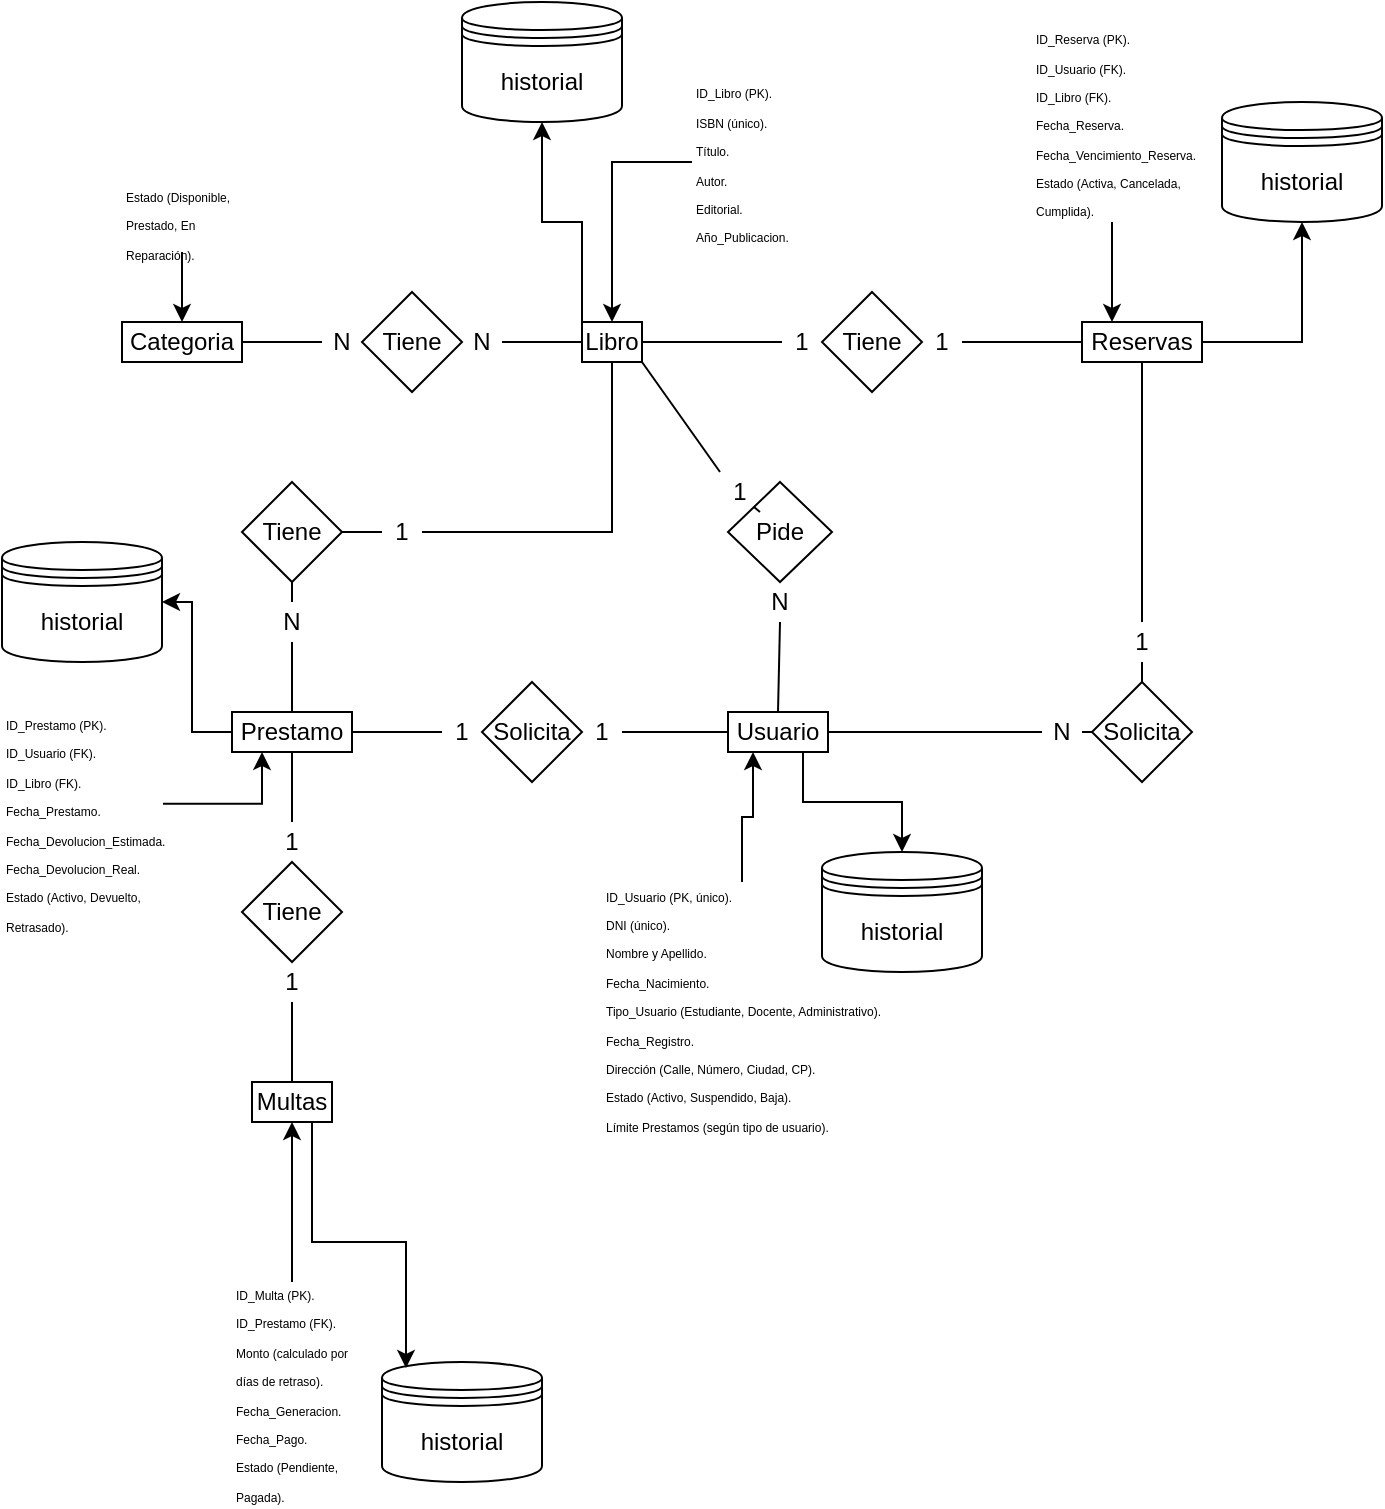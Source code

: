 <mxfile version="27.0.2">
  <diagram name="Página-1" id="T5g_uMiq-Rvw8bGD6Cds">
    <mxGraphModel dx="1426" dy="1952" grid="1" gridSize="10" guides="1" tooltips="1" connect="1" arrows="1" fold="1" page="1" pageScale="1" pageWidth="827" pageHeight="1169" math="0" shadow="0">
      <root>
        <mxCell id="0" />
        <mxCell id="1" parent="0" />
        <mxCell id="bhCfKiLjE3eME5-L3X8l-230" style="edgeStyle=orthogonalEdgeStyle;rounded=0;orthogonalLoop=1;jettySize=auto;html=1;exitX=0.5;exitY=0;exitDx=0;exitDy=0;entryX=0.25;entryY=1;entryDx=0;entryDy=0;" edge="1" parent="1" source="bhCfKiLjE3eME5-L3X8l-154" target="bhCfKiLjE3eME5-L3X8l-155">
          <mxGeometry relative="1" as="geometry" />
        </mxCell>
        <mxCell id="bhCfKiLjE3eME5-L3X8l-154" value="&lt;font style=&quot;font-size: 6px;&quot;&gt;ID_Usuario (PK, único).&lt;br&gt;DNI (único).&lt;br&gt;Nombre y Apellido.&lt;br&gt;Fecha_Nacimiento.&lt;br&gt;Tipo_Usuario (Estudiante, Docente, Administrativo).&lt;br&gt;Fecha_Registro.&lt;br&gt;Dirección (Calle, Número, Ciudad, CP).&lt;br&gt;Estado (Activo, Suspendido, Baja).&lt;br&gt;Límite Prestamos (según tipo de usuario).&lt;/font&gt;&lt;div&gt;&lt;br&gt;&lt;/div&gt;" style="text;html=1;align=left;verticalAlign=middle;whiteSpace=wrap;rounded=0;" vertex="1" parent="1">
          <mxGeometry x="300" y="340" width="140" height="140" as="geometry" />
        </mxCell>
        <mxCell id="bhCfKiLjE3eME5-L3X8l-229" style="edgeStyle=orthogonalEdgeStyle;rounded=0;orthogonalLoop=1;jettySize=auto;html=1;exitX=0.75;exitY=1;exitDx=0;exitDy=0;entryX=0.5;entryY=0;entryDx=0;entryDy=0;" edge="1" parent="1" source="bhCfKiLjE3eME5-L3X8l-155" target="bhCfKiLjE3eME5-L3X8l-175">
          <mxGeometry relative="1" as="geometry" />
        </mxCell>
        <mxCell id="bhCfKiLjE3eME5-L3X8l-155" value="Usuario" style="rounded=0;whiteSpace=wrap;html=1;" vertex="1" parent="1">
          <mxGeometry x="363" y="255" width="50" height="20" as="geometry" />
        </mxCell>
        <mxCell id="bhCfKiLjE3eME5-L3X8l-189" style="edgeStyle=orthogonalEdgeStyle;rounded=0;orthogonalLoop=1;jettySize=auto;html=1;exitX=0;exitY=0;exitDx=0;exitDy=0;entryX=0.5;entryY=1;entryDx=0;entryDy=0;" edge="1" parent="1" source="bhCfKiLjE3eME5-L3X8l-157" target="bhCfKiLjE3eME5-L3X8l-176">
          <mxGeometry relative="1" as="geometry" />
        </mxCell>
        <mxCell id="bhCfKiLjE3eME5-L3X8l-157" value="Libro" style="rounded=0;whiteSpace=wrap;html=1;" vertex="1" parent="1">
          <mxGeometry x="290" y="60" width="30" height="20" as="geometry" />
        </mxCell>
        <mxCell id="bhCfKiLjE3eME5-L3X8l-159" style="edgeStyle=orthogonalEdgeStyle;rounded=0;orthogonalLoop=1;jettySize=auto;html=1;entryX=0.5;entryY=0;entryDx=0;entryDy=0;" edge="1" parent="1" source="bhCfKiLjE3eME5-L3X8l-158" target="bhCfKiLjE3eME5-L3X8l-157">
          <mxGeometry relative="1" as="geometry" />
        </mxCell>
        <mxCell id="bhCfKiLjE3eME5-L3X8l-158" value="&lt;font style=&quot;font-size: 6px;&quot;&gt;ID_Libro (PK).&amp;nbsp;&lt;/font&gt;&lt;div&gt;&lt;font style=&quot;font-size: 6px;&quot;&gt;ISBN (único).&amp;nbsp;&lt;/font&gt;&lt;/div&gt;&lt;div&gt;&lt;font style=&quot;font-size: 6px;&quot;&gt;Título.&amp;nbsp;&lt;/font&gt;&lt;/div&gt;&lt;div&gt;&lt;font style=&quot;font-size: 6px;&quot;&gt;Autor.&amp;nbsp;&lt;/font&gt;&lt;/div&gt;&lt;div&gt;&lt;font style=&quot;font-size: 6px;&quot;&gt;Editorial.&lt;br&gt;Año_Publicacion.&lt;/font&gt;&lt;/div&gt;" style="text;html=1;align=left;verticalAlign=middle;whiteSpace=wrap;rounded=0;" vertex="1" parent="1">
          <mxGeometry x="345" y="-60" width="50" height="80" as="geometry" />
        </mxCell>
        <mxCell id="bhCfKiLjE3eME5-L3X8l-160" value="Categoria" style="rounded=0;whiteSpace=wrap;html=1;" vertex="1" parent="1">
          <mxGeometry x="60" y="60" width="60" height="20" as="geometry" />
        </mxCell>
        <mxCell id="bhCfKiLjE3eME5-L3X8l-162" style="edgeStyle=orthogonalEdgeStyle;rounded=0;orthogonalLoop=1;jettySize=auto;html=1;exitX=0.5;exitY=1;exitDx=0;exitDy=0;entryX=0.5;entryY=0;entryDx=0;entryDy=0;" edge="1" parent="1" source="bhCfKiLjE3eME5-L3X8l-161" target="bhCfKiLjE3eME5-L3X8l-160">
          <mxGeometry relative="1" as="geometry" />
        </mxCell>
        <mxCell id="bhCfKiLjE3eME5-L3X8l-161" value="&lt;font style=&quot;font-size: 6px;&quot;&gt;Estado (Disponible, Prestado, En Reparación).&lt;br/&gt;&lt;/font&gt;" style="text;html=1;align=left;verticalAlign=middle;whiteSpace=wrap;rounded=0;" vertex="1" parent="1">
          <mxGeometry x="60" y="-5" width="60" height="30" as="geometry" />
        </mxCell>
        <mxCell id="bhCfKiLjE3eME5-L3X8l-233" style="edgeStyle=orthogonalEdgeStyle;rounded=0;orthogonalLoop=1;jettySize=auto;html=1;exitX=0;exitY=0.5;exitDx=0;exitDy=0;entryX=1;entryY=0.5;entryDx=0;entryDy=0;" edge="1" parent="1" source="bhCfKiLjE3eME5-L3X8l-163" target="bhCfKiLjE3eME5-L3X8l-178">
          <mxGeometry relative="1" as="geometry">
            <Array as="points">
              <mxPoint x="95" y="265" />
              <mxPoint x="95" y="200" />
            </Array>
          </mxGeometry>
        </mxCell>
        <mxCell id="bhCfKiLjE3eME5-L3X8l-163" value="Prestamo" style="rounded=0;whiteSpace=wrap;html=1;" vertex="1" parent="1">
          <mxGeometry x="115" y="255" width="60" height="20" as="geometry" />
        </mxCell>
        <mxCell id="bhCfKiLjE3eME5-L3X8l-232" style="edgeStyle=orthogonalEdgeStyle;rounded=0;orthogonalLoop=1;jettySize=auto;html=1;exitX=1.006;exitY=0.417;exitDx=0;exitDy=0;entryX=0.25;entryY=1;entryDx=0;entryDy=0;exitPerimeter=0;" edge="1" parent="1" source="bhCfKiLjE3eME5-L3X8l-164" target="bhCfKiLjE3eME5-L3X8l-163">
          <mxGeometry relative="1" as="geometry" />
        </mxCell>
        <mxCell id="bhCfKiLjE3eME5-L3X8l-164" value="&lt;font style=&quot;font-size: 6px;&quot;&gt;ID_Prestamo (PK).&lt;br/&gt;ID_Usuario (FK).&lt;br/&gt;ID_Libro (FK).&lt;br/&gt;Fecha_Prestamo.&lt;br/&gt;Fecha_Devolucion_Estimada.&lt;br/&gt;Fecha_Devolucion_Real.&lt;br/&gt;Estado (Activo, Devuelto, Retrasado).&lt;/font&gt;" style="text;html=1;align=left;verticalAlign=middle;whiteSpace=wrap;rounded=0;" vertex="1" parent="1">
          <mxGeometry y="255" width="80" height="110" as="geometry" />
        </mxCell>
        <mxCell id="bhCfKiLjE3eME5-L3X8l-166" value="Multas" style="rounded=0;whiteSpace=wrap;html=1;" vertex="1" parent="1">
          <mxGeometry x="125" y="440" width="40" height="20" as="geometry" />
        </mxCell>
        <mxCell id="bhCfKiLjE3eME5-L3X8l-193" style="edgeStyle=orthogonalEdgeStyle;rounded=0;orthogonalLoop=1;jettySize=auto;html=1;exitX=0.5;exitY=0;exitDx=0;exitDy=0;entryX=0.5;entryY=1;entryDx=0;entryDy=0;" edge="1" parent="1" source="bhCfKiLjE3eME5-L3X8l-167" target="bhCfKiLjE3eME5-L3X8l-166">
          <mxGeometry relative="1" as="geometry" />
        </mxCell>
        <mxCell id="bhCfKiLjE3eME5-L3X8l-167" value="&lt;font style=&quot;font-size: 6px;&quot;&gt;ID_Multa (PK).&lt;br/&gt;ID_Prestamo (FK).&lt;br/&gt;Monto (calculado por días de retraso).&lt;br/&gt;Fecha_Generacion.&lt;br/&gt;Fecha_Pago.&lt;br/&gt;Estado (Pendiente, Pagada).&lt;/font&gt;" style="text;html=1;align=left;verticalAlign=middle;whiteSpace=wrap;rounded=0;" vertex="1" parent="1">
          <mxGeometry x="115" y="540" width="60" height="110" as="geometry" />
        </mxCell>
        <mxCell id="bhCfKiLjE3eME5-L3X8l-234" style="edgeStyle=orthogonalEdgeStyle;rounded=0;orthogonalLoop=1;jettySize=auto;html=1;exitX=1;exitY=0.5;exitDx=0;exitDy=0;entryX=0.5;entryY=1;entryDx=0;entryDy=0;" edge="1" parent="1" source="bhCfKiLjE3eME5-L3X8l-169" target="bhCfKiLjE3eME5-L3X8l-173">
          <mxGeometry relative="1" as="geometry" />
        </mxCell>
        <mxCell id="bhCfKiLjE3eME5-L3X8l-169" value="Reservas" style="rounded=0;whiteSpace=wrap;html=1;" vertex="1" parent="1">
          <mxGeometry x="540" y="60" width="60" height="20" as="geometry" />
        </mxCell>
        <mxCell id="bhCfKiLjE3eME5-L3X8l-235" style="edgeStyle=orthogonalEdgeStyle;rounded=0;orthogonalLoop=1;jettySize=auto;html=1;exitX=0.5;exitY=1;exitDx=0;exitDy=0;entryX=0.25;entryY=0;entryDx=0;entryDy=0;" edge="1" parent="1" source="bhCfKiLjE3eME5-L3X8l-170" target="bhCfKiLjE3eME5-L3X8l-169">
          <mxGeometry relative="1" as="geometry" />
        </mxCell>
        <mxCell id="bhCfKiLjE3eME5-L3X8l-170" value="&lt;font style=&quot;font-size: 6px;&quot;&gt;ID_Reserva (PK).&lt;br/&gt;ID_Usuario (FK).&lt;br/&gt;ID_Libro (FK).&lt;br/&gt;Fecha_Reserva.&lt;br/&gt;Fecha_Vencimiento_Reserva.&lt;br/&gt;Estado (Activa, Cancelada, Cumplida).&lt;/font&gt;" style="text;html=1;align=left;verticalAlign=middle;whiteSpace=wrap;rounded=0;" vertex="1" parent="1">
          <mxGeometry x="515" y="-90" width="80" height="100" as="geometry" />
        </mxCell>
        <mxCell id="bhCfKiLjE3eME5-L3X8l-173" value="historial" style="shape=datastore;whiteSpace=wrap;html=1;" vertex="1" parent="1">
          <mxGeometry x="610" y="-50" width="80" height="60" as="geometry" />
        </mxCell>
        <mxCell id="bhCfKiLjE3eME5-L3X8l-174" value="historial" style="shape=datastore;whiteSpace=wrap;html=1;" vertex="1" parent="1">
          <mxGeometry x="190" y="580" width="80" height="60" as="geometry" />
        </mxCell>
        <mxCell id="bhCfKiLjE3eME5-L3X8l-175" value="historial" style="shape=datastore;whiteSpace=wrap;html=1;" vertex="1" parent="1">
          <mxGeometry x="410" y="325" width="80" height="60" as="geometry" />
        </mxCell>
        <mxCell id="bhCfKiLjE3eME5-L3X8l-176" value="historial" style="shape=datastore;whiteSpace=wrap;html=1;" vertex="1" parent="1">
          <mxGeometry x="230" y="-100" width="80" height="60" as="geometry" />
        </mxCell>
        <mxCell id="bhCfKiLjE3eME5-L3X8l-178" value="historial" style="shape=datastore;whiteSpace=wrap;html=1;" vertex="1" parent="1">
          <mxGeometry y="170" width="80" height="60" as="geometry" />
        </mxCell>
        <mxCell id="bhCfKiLjE3eME5-L3X8l-183" value="Pide" style="rhombus;whiteSpace=wrap;html=1;" vertex="1" parent="1">
          <mxGeometry x="363" y="140" width="52" height="50" as="geometry" />
        </mxCell>
        <mxCell id="bhCfKiLjE3eME5-L3X8l-190" value="Solicita" style="rhombus;whiteSpace=wrap;html=1;" vertex="1" parent="1">
          <mxGeometry x="545" y="240" width="50" height="50" as="geometry" />
        </mxCell>
        <mxCell id="bhCfKiLjE3eME5-L3X8l-191" value="Tiene" style="rhombus;whiteSpace=wrap;html=1;" vertex="1" parent="1">
          <mxGeometry x="120" y="330" width="50" height="50" as="geometry" />
        </mxCell>
        <mxCell id="bhCfKiLjE3eME5-L3X8l-194" style="edgeStyle=orthogonalEdgeStyle;rounded=0;orthogonalLoop=1;jettySize=auto;html=1;exitX=0.75;exitY=1;exitDx=0;exitDy=0;entryX=0.15;entryY=0.05;entryDx=0;entryDy=0;entryPerimeter=0;" edge="1" parent="1" source="bhCfKiLjE3eME5-L3X8l-166" target="bhCfKiLjE3eME5-L3X8l-174">
          <mxGeometry relative="1" as="geometry" />
        </mxCell>
        <mxCell id="bhCfKiLjE3eME5-L3X8l-203" value="Tiene" style="rhombus;whiteSpace=wrap;html=1;" vertex="1" parent="1">
          <mxGeometry x="410" y="45" width="50" height="50" as="geometry" />
        </mxCell>
        <mxCell id="bhCfKiLjE3eME5-L3X8l-208" value="Solicita" style="rhombus;whiteSpace=wrap;html=1;" vertex="1" parent="1">
          <mxGeometry x="240" y="240" width="50" height="50" as="geometry" />
        </mxCell>
        <mxCell id="bhCfKiLjE3eME5-L3X8l-210" value="Tiene" style="rhombus;whiteSpace=wrap;html=1;" vertex="1" parent="1">
          <mxGeometry x="180" y="45" width="50" height="50" as="geometry" />
        </mxCell>
        <mxCell id="bhCfKiLjE3eME5-L3X8l-214" value="Tiene" style="rhombus;whiteSpace=wrap;html=1;" vertex="1" parent="1">
          <mxGeometry x="120" y="140" width="50" height="50" as="geometry" />
        </mxCell>
        <mxCell id="bhCfKiLjE3eME5-L3X8l-215" value="" style="endArrow=none;html=1;rounded=0;exitX=1;exitY=0.5;exitDx=0;exitDy=0;entryX=0;entryY=0.5;entryDx=0;entryDy=0;" edge="1" parent="1" source="bhCfKiLjE3eME5-L3X8l-236" target="bhCfKiLjE3eME5-L3X8l-155">
          <mxGeometry width="50" height="50" relative="1" as="geometry">
            <mxPoint x="320" y="290" as="sourcePoint" />
            <mxPoint x="370" y="240" as="targetPoint" />
          </mxGeometry>
        </mxCell>
        <mxCell id="bhCfKiLjE3eME5-L3X8l-216" value="" style="endArrow=none;html=1;rounded=0;exitX=1;exitY=0.5;exitDx=0;exitDy=0;entryX=0;entryY=0.5;entryDx=0;entryDy=0;" edge="1" parent="1" source="bhCfKiLjE3eME5-L3X8l-239" target="bhCfKiLjE3eME5-L3X8l-208">
          <mxGeometry width="50" height="50" relative="1" as="geometry">
            <mxPoint x="300" y="275" as="sourcePoint" />
            <mxPoint x="360" y="310" as="targetPoint" />
            <Array as="points" />
          </mxGeometry>
        </mxCell>
        <mxCell id="bhCfKiLjE3eME5-L3X8l-217" value="" style="endArrow=none;html=1;rounded=0;exitX=0.5;exitY=1;exitDx=0;exitDy=0;entryX=0.5;entryY=0;entryDx=0;entryDy=0;" edge="1" parent="1" source="bhCfKiLjE3eME5-L3X8l-241" target="bhCfKiLjE3eME5-L3X8l-191">
          <mxGeometry width="50" height="50" relative="1" as="geometry">
            <mxPoint x="185" y="275" as="sourcePoint" />
            <mxPoint x="250" y="275" as="targetPoint" />
            <Array as="points" />
          </mxGeometry>
        </mxCell>
        <mxCell id="bhCfKiLjE3eME5-L3X8l-218" value="" style="endArrow=none;html=1;rounded=0;exitX=0.5;exitY=1;exitDx=0;exitDy=0;entryX=0.5;entryY=0;entryDx=0;entryDy=0;" edge="1" parent="1" source="bhCfKiLjE3eME5-L3X8l-243" target="bhCfKiLjE3eME5-L3X8l-166">
          <mxGeometry width="50" height="50" relative="1" as="geometry">
            <mxPoint x="195" y="285" as="sourcePoint" />
            <mxPoint x="260" y="285" as="targetPoint" />
            <Array as="points" />
          </mxGeometry>
        </mxCell>
        <mxCell id="bhCfKiLjE3eME5-L3X8l-219" value="" style="endArrow=none;html=1;rounded=0;entryX=0;entryY=0.5;entryDx=0;entryDy=0;exitX=1;exitY=0.5;exitDx=0;exitDy=0;" edge="1" parent="1" source="bhCfKiLjE3eME5-L3X8l-262" target="bhCfKiLjE3eME5-L3X8l-210">
          <mxGeometry width="50" height="50" relative="1" as="geometry">
            <mxPoint x="130" y="70" as="sourcePoint" />
            <mxPoint x="175" y="80" as="targetPoint" />
            <Array as="points" />
          </mxGeometry>
        </mxCell>
        <mxCell id="bhCfKiLjE3eME5-L3X8l-220" value="" style="endArrow=none;html=1;rounded=0;exitX=1;exitY=0.5;exitDx=0;exitDy=0;entryX=0;entryY=0.5;entryDx=0;entryDy=0;" edge="1" parent="1" source="bhCfKiLjE3eME5-L3X8l-264" target="bhCfKiLjE3eME5-L3X8l-157">
          <mxGeometry width="50" height="50" relative="1" as="geometry">
            <mxPoint x="290" y="140" as="sourcePoint" />
            <mxPoint x="355" y="140" as="targetPoint" />
            <Array as="points" />
          </mxGeometry>
        </mxCell>
        <mxCell id="bhCfKiLjE3eME5-L3X8l-221" value="" style="endArrow=none;html=1;rounded=0;exitX=1;exitY=0.5;exitDx=0;exitDy=0;entryX=0;entryY=0.5;entryDx=0;entryDy=0;" edge="1" parent="1" source="bhCfKiLjE3eME5-L3X8l-267" target="bhCfKiLjE3eME5-L3X8l-203">
          <mxGeometry width="50" height="50" relative="1" as="geometry">
            <mxPoint x="205" y="295" as="sourcePoint" />
            <mxPoint x="270" y="295" as="targetPoint" />
            <Array as="points" />
          </mxGeometry>
        </mxCell>
        <mxCell id="bhCfKiLjE3eME5-L3X8l-222" value="" style="endArrow=none;html=1;rounded=0;exitX=1;exitY=0.5;exitDx=0;exitDy=0;entryX=0;entryY=0.5;entryDx=0;entryDy=0;" edge="1" parent="1" source="bhCfKiLjE3eME5-L3X8l-266" target="bhCfKiLjE3eME5-L3X8l-169">
          <mxGeometry width="50" height="50" relative="1" as="geometry">
            <mxPoint x="215" y="305" as="sourcePoint" />
            <mxPoint x="510" y="70" as="targetPoint" />
            <Array as="points" />
          </mxGeometry>
        </mxCell>
        <mxCell id="bhCfKiLjE3eME5-L3X8l-223" value="" style="endArrow=none;html=1;rounded=0;exitX=0.5;exitY=1;exitDx=0;exitDy=0;entryX=0.5;entryY=0;entryDx=0;entryDy=0;" edge="1" parent="1" source="bhCfKiLjE3eME5-L3X8l-237" target="bhCfKiLjE3eME5-L3X8l-155">
          <mxGeometry width="50" height="50" relative="1" as="geometry">
            <mxPoint x="225" y="315" as="sourcePoint" />
            <mxPoint x="290" y="315" as="targetPoint" />
            <Array as="points" />
          </mxGeometry>
        </mxCell>
        <mxCell id="bhCfKiLjE3eME5-L3X8l-224" value="" style="endArrow=none;html=1;rounded=0;exitX=1;exitY=1;exitDx=0;exitDy=0;entryX=0;entryY=0;entryDx=0;entryDy=0;" edge="1" parent="1" source="bhCfKiLjE3eME5-L3X8l-247" target="bhCfKiLjE3eME5-L3X8l-183">
          <mxGeometry width="50" height="50" relative="1" as="geometry">
            <mxPoint x="235" y="325" as="sourcePoint" />
            <mxPoint x="300" y="325" as="targetPoint" />
            <Array as="points" />
          </mxGeometry>
        </mxCell>
        <mxCell id="bhCfKiLjE3eME5-L3X8l-225" value="" style="endArrow=none;html=1;rounded=0;exitX=1;exitY=0.5;exitDx=0;exitDy=0;entryX=0.5;entryY=1;entryDx=0;entryDy=0;" edge="1" parent="1" source="bhCfKiLjE3eME5-L3X8l-259" target="bhCfKiLjE3eME5-L3X8l-157">
          <mxGeometry width="50" height="50" relative="1" as="geometry">
            <mxPoint x="240" y="130.0" as="sourcePoint" />
            <mxPoint x="335" y="170" as="targetPoint" />
            <Array as="points">
              <mxPoint x="305" y="165" />
            </Array>
          </mxGeometry>
        </mxCell>
        <mxCell id="bhCfKiLjE3eME5-L3X8l-227" value="" style="endArrow=none;html=1;rounded=0;entryX=1;entryY=0.5;entryDx=0;entryDy=0;exitX=0;exitY=0.5;exitDx=0;exitDy=0;" edge="1" parent="1" source="bhCfKiLjE3eME5-L3X8l-274" target="bhCfKiLjE3eME5-L3X8l-155">
          <mxGeometry width="50" height="50" relative="1" as="geometry">
            <mxPoint x="320" y="360" as="sourcePoint" />
            <mxPoint x="370" y="310" as="targetPoint" />
          </mxGeometry>
        </mxCell>
        <mxCell id="bhCfKiLjE3eME5-L3X8l-228" value="" style="endArrow=none;html=1;rounded=0;entryX=0.5;entryY=1;entryDx=0;entryDy=0;exitX=0.5;exitY=0;exitDx=0;exitDy=0;" edge="1" parent="1" source="bhCfKiLjE3eME5-L3X8l-272" target="bhCfKiLjE3eME5-L3X8l-169">
          <mxGeometry width="50" height="50" relative="1" as="geometry">
            <mxPoint x="560" y="275" as="sourcePoint" />
            <mxPoint x="423" y="275" as="targetPoint" />
          </mxGeometry>
        </mxCell>
        <mxCell id="bhCfKiLjE3eME5-L3X8l-238" value="" style="endArrow=none;html=1;rounded=0;exitX=1;exitY=0.5;exitDx=0;exitDy=0;entryX=0;entryY=0.5;entryDx=0;entryDy=0;" edge="1" parent="1" source="bhCfKiLjE3eME5-L3X8l-208" target="bhCfKiLjE3eME5-L3X8l-236">
          <mxGeometry width="50" height="50" relative="1" as="geometry">
            <mxPoint x="290" y="265" as="sourcePoint" />
            <mxPoint x="363" y="265" as="targetPoint" />
          </mxGeometry>
        </mxCell>
        <mxCell id="bhCfKiLjE3eME5-L3X8l-236" value="1" style="text;html=1;align=center;verticalAlign=middle;whiteSpace=wrap;rounded=0;" vertex="1" parent="1">
          <mxGeometry x="290" y="255" width="20" height="20" as="geometry" />
        </mxCell>
        <mxCell id="bhCfKiLjE3eME5-L3X8l-240" value="" style="endArrow=none;html=1;rounded=0;exitX=1;exitY=0.5;exitDx=0;exitDy=0;entryX=0;entryY=0.5;entryDx=0;entryDy=0;" edge="1" parent="1" source="bhCfKiLjE3eME5-L3X8l-163" target="bhCfKiLjE3eME5-L3X8l-239">
          <mxGeometry width="50" height="50" relative="1" as="geometry">
            <mxPoint x="175" y="265" as="sourcePoint" />
            <mxPoint x="240" y="265" as="targetPoint" />
            <Array as="points" />
          </mxGeometry>
        </mxCell>
        <mxCell id="bhCfKiLjE3eME5-L3X8l-239" value="1" style="text;html=1;align=center;verticalAlign=middle;whiteSpace=wrap;rounded=0;" vertex="1" parent="1">
          <mxGeometry x="220" y="255" width="20" height="20" as="geometry" />
        </mxCell>
        <mxCell id="bhCfKiLjE3eME5-L3X8l-242" value="" style="endArrow=none;html=1;rounded=0;exitX=0.5;exitY=1;exitDx=0;exitDy=0;entryX=0.5;entryY=0;entryDx=0;entryDy=0;" edge="1" parent="1" source="bhCfKiLjE3eME5-L3X8l-163" target="bhCfKiLjE3eME5-L3X8l-241">
          <mxGeometry width="50" height="50" relative="1" as="geometry">
            <mxPoint x="145" y="275" as="sourcePoint" />
            <mxPoint x="145" y="330" as="targetPoint" />
            <Array as="points" />
          </mxGeometry>
        </mxCell>
        <mxCell id="bhCfKiLjE3eME5-L3X8l-241" value="1" style="text;html=1;align=center;verticalAlign=middle;whiteSpace=wrap;rounded=0;" vertex="1" parent="1">
          <mxGeometry x="135" y="310" width="20" height="20" as="geometry" />
        </mxCell>
        <mxCell id="bhCfKiLjE3eME5-L3X8l-244" value="" style="endArrow=none;html=1;rounded=0;exitX=0.5;exitY=1;exitDx=0;exitDy=0;entryX=0.5;entryY=0;entryDx=0;entryDy=0;" edge="1" parent="1" source="bhCfKiLjE3eME5-L3X8l-191" target="bhCfKiLjE3eME5-L3X8l-243">
          <mxGeometry width="50" height="50" relative="1" as="geometry">
            <mxPoint x="145" y="380" as="sourcePoint" />
            <mxPoint x="145" y="440" as="targetPoint" />
            <Array as="points" />
          </mxGeometry>
        </mxCell>
        <mxCell id="bhCfKiLjE3eME5-L3X8l-243" value="1" style="text;html=1;align=center;verticalAlign=middle;whiteSpace=wrap;rounded=0;" vertex="1" parent="1">
          <mxGeometry x="135" y="380" width="20" height="20" as="geometry" />
        </mxCell>
        <mxCell id="bhCfKiLjE3eME5-L3X8l-257" value="" style="endArrow=none;html=1;rounded=0;exitX=0.5;exitY=0;exitDx=0;exitDy=0;entryX=0.5;entryY=1;entryDx=0;entryDy=0;" edge="1" parent="1" source="bhCfKiLjE3eME5-L3X8l-250" target="bhCfKiLjE3eME5-L3X8l-214">
          <mxGeometry width="50" height="50" relative="1" as="geometry">
            <mxPoint x="320" y="220" as="sourcePoint" />
            <mxPoint x="370" y="170" as="targetPoint" />
          </mxGeometry>
        </mxCell>
        <mxCell id="bhCfKiLjE3eME5-L3X8l-258" value="" style="endArrow=none;html=1;rounded=0;exitX=0.5;exitY=0;exitDx=0;exitDy=0;entryX=0.5;entryY=1;entryDx=0;entryDy=0;" edge="1" parent="1" source="bhCfKiLjE3eME5-L3X8l-163" target="bhCfKiLjE3eME5-L3X8l-250">
          <mxGeometry width="50" height="50" relative="1" as="geometry">
            <mxPoint x="145" y="255" as="sourcePoint" />
            <mxPoint x="145" y="190" as="targetPoint" />
          </mxGeometry>
        </mxCell>
        <mxCell id="bhCfKiLjE3eME5-L3X8l-250" value="N" style="text;html=1;align=center;verticalAlign=middle;whiteSpace=wrap;rounded=0;" vertex="1" parent="1">
          <mxGeometry x="135" y="200" width="20" height="20" as="geometry" />
        </mxCell>
        <mxCell id="bhCfKiLjE3eME5-L3X8l-261" value="" style="endArrow=none;html=1;rounded=0;exitX=1;exitY=0.5;exitDx=0;exitDy=0;" edge="1" parent="1" source="bhCfKiLjE3eME5-L3X8l-214">
          <mxGeometry width="50" height="50" relative="1" as="geometry">
            <mxPoint x="170" y="165" as="sourcePoint" />
            <mxPoint x="190" y="165" as="targetPoint" />
            <Array as="points" />
          </mxGeometry>
        </mxCell>
        <mxCell id="bhCfKiLjE3eME5-L3X8l-259" value="1" style="text;html=1;align=center;verticalAlign=middle;whiteSpace=wrap;rounded=0;" vertex="1" parent="1">
          <mxGeometry x="190" y="155" width="20" height="20" as="geometry" />
        </mxCell>
        <mxCell id="bhCfKiLjE3eME5-L3X8l-263" value="" style="endArrow=none;html=1;rounded=0;entryX=0;entryY=0.5;entryDx=0;entryDy=0;exitX=1;exitY=0.5;exitDx=0;exitDy=0;" edge="1" parent="1" source="bhCfKiLjE3eME5-L3X8l-160" target="bhCfKiLjE3eME5-L3X8l-262">
          <mxGeometry width="50" height="50" relative="1" as="geometry">
            <mxPoint x="120" y="70" as="sourcePoint" />
            <mxPoint x="180" y="70" as="targetPoint" />
            <Array as="points" />
          </mxGeometry>
        </mxCell>
        <mxCell id="bhCfKiLjE3eME5-L3X8l-262" value="N" style="text;html=1;align=center;verticalAlign=middle;whiteSpace=wrap;rounded=0;" vertex="1" parent="1">
          <mxGeometry x="160" y="60" width="20" height="20" as="geometry" />
        </mxCell>
        <mxCell id="bhCfKiLjE3eME5-L3X8l-265" value="" style="endArrow=none;html=1;rounded=0;exitX=1;exitY=0.5;exitDx=0;exitDy=0;entryX=0;entryY=0.5;entryDx=0;entryDy=0;" edge="1" parent="1" source="bhCfKiLjE3eME5-L3X8l-210" target="bhCfKiLjE3eME5-L3X8l-264">
          <mxGeometry width="50" height="50" relative="1" as="geometry">
            <mxPoint x="230" y="70" as="sourcePoint" />
            <mxPoint x="290" y="70" as="targetPoint" />
            <Array as="points" />
          </mxGeometry>
        </mxCell>
        <mxCell id="bhCfKiLjE3eME5-L3X8l-264" value="N" style="text;html=1;align=center;verticalAlign=middle;whiteSpace=wrap;rounded=0;" vertex="1" parent="1">
          <mxGeometry x="230" y="60" width="20" height="20" as="geometry" />
        </mxCell>
        <mxCell id="bhCfKiLjE3eME5-L3X8l-268" value="" style="endArrow=none;html=1;rounded=0;exitX=1;exitY=0.5;exitDx=0;exitDy=0;entryX=0;entryY=0.5;entryDx=0;entryDy=0;" edge="1" parent="1" source="bhCfKiLjE3eME5-L3X8l-157" target="bhCfKiLjE3eME5-L3X8l-267">
          <mxGeometry width="50" height="50" relative="1" as="geometry">
            <mxPoint x="320" y="70" as="sourcePoint" />
            <mxPoint x="410" y="70" as="targetPoint" />
            <Array as="points" />
          </mxGeometry>
        </mxCell>
        <mxCell id="bhCfKiLjE3eME5-L3X8l-267" value="1" style="text;html=1;align=center;verticalAlign=middle;whiteSpace=wrap;rounded=0;" vertex="1" parent="1">
          <mxGeometry x="390" y="60" width="20" height="20" as="geometry" />
        </mxCell>
        <mxCell id="bhCfKiLjE3eME5-L3X8l-269" value="" style="endArrow=none;html=1;rounded=0;exitX=1;exitY=0.5;exitDx=0;exitDy=0;entryX=0;entryY=0.5;entryDx=0;entryDy=0;" edge="1" parent="1" source="bhCfKiLjE3eME5-L3X8l-203" target="bhCfKiLjE3eME5-L3X8l-266">
          <mxGeometry width="50" height="50" relative="1" as="geometry">
            <mxPoint x="460" y="70" as="sourcePoint" />
            <mxPoint x="540" y="70" as="targetPoint" />
            <Array as="points" />
          </mxGeometry>
        </mxCell>
        <mxCell id="bhCfKiLjE3eME5-L3X8l-266" value="1" style="text;html=1;align=center;verticalAlign=middle;whiteSpace=wrap;rounded=0;" vertex="1" parent="1">
          <mxGeometry x="460" y="60" width="20" height="20" as="geometry" />
        </mxCell>
        <mxCell id="bhCfKiLjE3eME5-L3X8l-270" value="" style="endArrow=none;html=1;rounded=0;exitX=0.5;exitY=1;exitDx=0;exitDy=0;entryX=0.5;entryY=0;entryDx=0;entryDy=0;" edge="1" parent="1" source="bhCfKiLjE3eME5-L3X8l-183" target="bhCfKiLjE3eME5-L3X8l-237">
          <mxGeometry width="50" height="50" relative="1" as="geometry">
            <mxPoint x="389" y="190" as="sourcePoint" />
            <mxPoint x="388" y="255" as="targetPoint" />
            <Array as="points" />
          </mxGeometry>
        </mxCell>
        <mxCell id="bhCfKiLjE3eME5-L3X8l-237" value="N" style="text;html=1;align=center;verticalAlign=middle;whiteSpace=wrap;rounded=0;" vertex="1" parent="1">
          <mxGeometry x="379" y="190" width="20" height="20" as="geometry" />
        </mxCell>
        <mxCell id="bhCfKiLjE3eME5-L3X8l-271" value="" style="endArrow=none;html=1;rounded=0;exitX=1;exitY=1;exitDx=0;exitDy=0;entryX=0;entryY=0;entryDx=0;entryDy=0;" edge="1" parent="1" source="bhCfKiLjE3eME5-L3X8l-157" target="bhCfKiLjE3eME5-L3X8l-247">
          <mxGeometry width="50" height="50" relative="1" as="geometry">
            <mxPoint x="320" y="80" as="sourcePoint" />
            <mxPoint x="376" y="152" as="targetPoint" />
            <Array as="points" />
          </mxGeometry>
        </mxCell>
        <mxCell id="bhCfKiLjE3eME5-L3X8l-247" value="1" style="text;html=1;align=center;verticalAlign=middle;whiteSpace=wrap;rounded=0;" vertex="1" parent="1">
          <mxGeometry x="359" y="135" width="20" height="20" as="geometry" />
        </mxCell>
        <mxCell id="bhCfKiLjE3eME5-L3X8l-273" value="" style="endArrow=none;html=1;rounded=0;entryX=0.5;entryY=1;entryDx=0;entryDy=0;exitX=0.5;exitY=0;exitDx=0;exitDy=0;" edge="1" parent="1" source="bhCfKiLjE3eME5-L3X8l-190" target="bhCfKiLjE3eME5-L3X8l-272">
          <mxGeometry width="50" height="50" relative="1" as="geometry">
            <mxPoint x="570" y="240" as="sourcePoint" />
            <mxPoint x="570" y="80" as="targetPoint" />
          </mxGeometry>
        </mxCell>
        <mxCell id="bhCfKiLjE3eME5-L3X8l-272" value="1" style="text;html=1;align=center;verticalAlign=middle;whiteSpace=wrap;rounded=0;" vertex="1" parent="1">
          <mxGeometry x="560" y="210" width="20" height="20" as="geometry" />
        </mxCell>
        <mxCell id="bhCfKiLjE3eME5-L3X8l-275" value="" style="endArrow=none;html=1;rounded=0;entryX=1;entryY=0.5;entryDx=0;entryDy=0;exitX=0;exitY=0.5;exitDx=0;exitDy=0;" edge="1" parent="1" source="bhCfKiLjE3eME5-L3X8l-190" target="bhCfKiLjE3eME5-L3X8l-274">
          <mxGeometry width="50" height="50" relative="1" as="geometry">
            <mxPoint x="545" y="265" as="sourcePoint" />
            <mxPoint x="413" y="265" as="targetPoint" />
          </mxGeometry>
        </mxCell>
        <mxCell id="bhCfKiLjE3eME5-L3X8l-274" value="N" style="text;html=1;align=center;verticalAlign=middle;whiteSpace=wrap;rounded=0;" vertex="1" parent="1">
          <mxGeometry x="520" y="255" width="20" height="20" as="geometry" />
        </mxCell>
      </root>
    </mxGraphModel>
  </diagram>
</mxfile>
